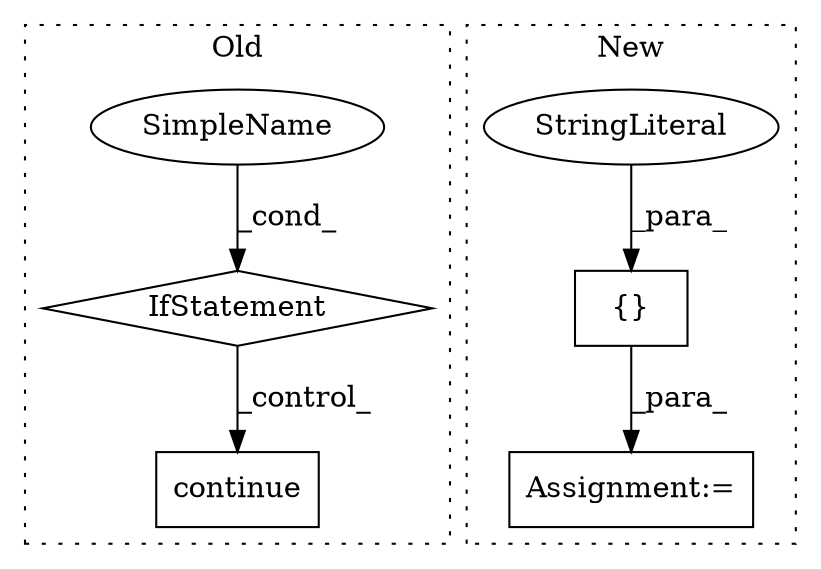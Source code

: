 digraph G {
subgraph cluster0 {
1 [label="continue" a="18" s="6154" l="9" shape="box"];
4 [label="IfStatement" a="25" s="6092,6114" l="4,2" shape="diamond"];
5 [label="SimpleName" a="42" s="" l="" shape="ellipse"];
label = "Old";
style="dotted";
}
subgraph cluster1 {
2 [label="{}" a="4" s="5894,5907" l="1,1" shape="box"];
3 [label="Assignment:=" a="7" s="5881" l="1" shape="box"];
6 [label="StringLiteral" a="45" s="5895" l="12" shape="ellipse"];
label = "New";
style="dotted";
}
2 -> 3 [label="_para_"];
4 -> 1 [label="_control_"];
5 -> 4 [label="_cond_"];
6 -> 2 [label="_para_"];
}